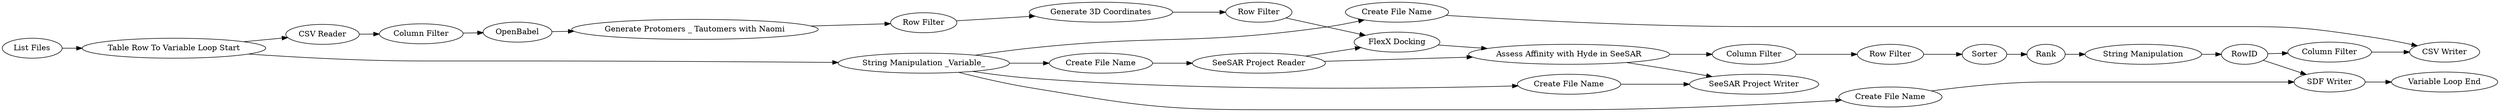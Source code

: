 digraph {
	"7401856631331786007_1351" [label="CSV Writer"]
	"7401856631331786007_1347" [label="String Manipulation"]
	"7401856631331786007_1330" [label="Create File Name"]
	"7401856631331786007_1374" [label=OpenBabel]
	"7401856631331786007_1376" [label="Row Filter"]
	"7401856631331786007_1375" [label="String Manipulation _Variable_"]
	"7401856631331786007_1377" [label=Rank]
	"7401856631331786007_1322" [label="Generate Protomers _ Tautomers with Naomi"]
	"7401856631331786007_1381" [label="Row Filter"]
	"7401856631331786007_1364" [label="Create File Name"]
	"7401856631331786007_1378" [label=Sorter]
	"7401856631331786007_1331" [label="Assess Affinity with Hyde in SeeSAR"]
	"7401856631331786007_1333" [label="SeeSAR Project Writer"]
	"7401856631331786007_1380" [label="Row Filter"]
	"7401856631331786007_1354" [label="Variable Loop End"]
	"7401856631331786007_1372" [label="List Files"]
	"7401856631331786007_1369" [label="Column Filter"]
	"7401856631331786007_1323" [label="FlexX Docking"]
	"7401856631331786007_1365" [label="SDF Writer"]
	"7401856631331786007_23" [label="Table Row To Variable Loop Start"]
	"7401856631331786007_1329" [label="SeeSAR Project Reader"]
	"7401856631331786007_1345" [label="Create File Name"]
	"7401856631331786007_1348" [label=RowID]
	"7401856631331786007_1349" [label="Column Filter"]
	"7401856631331786007_1366" [label="Create File Name"]
	"7401856631331786007_1373" [label="CSV Reader"]
	"7401856631331786007_1367" [label="Column Filter"]
	"7401856631331786007_1379" [label="Generate 3D Coordinates"]
	"7401856631331786007_1366" -> "7401856631331786007_1365"
	"7401856631331786007_1373" -> "7401856631331786007_1349"
	"7401856631331786007_1329" -> "7401856631331786007_1331"
	"7401856631331786007_23" -> "7401856631331786007_1375"
	"7401856631331786007_1375" -> "7401856631331786007_1364"
	"7401856631331786007_1378" -> "7401856631331786007_1377"
	"7401856631331786007_1329" -> "7401856631331786007_1323"
	"7401856631331786007_1376" -> "7401856631331786007_1378"
	"7401856631331786007_1375" -> "7401856631331786007_1366"
	"7401856631331786007_1330" -> "7401856631331786007_1329"
	"7401856631331786007_1349" -> "7401856631331786007_1374"
	"7401856631331786007_1364" -> "7401856631331786007_1351"
	"7401856631331786007_1369" -> "7401856631331786007_1351"
	"7401856631331786007_1375" -> "7401856631331786007_1345"
	"7401856631331786007_1379" -> "7401856631331786007_1380"
	"7401856631331786007_1322" -> "7401856631331786007_1381"
	"7401856631331786007_1377" -> "7401856631331786007_1347"
	"7401856631331786007_1348" -> "7401856631331786007_1365"
	"7401856631331786007_1331" -> "7401856631331786007_1333"
	"7401856631331786007_1374" -> "7401856631331786007_1322"
	"7401856631331786007_1380" -> "7401856631331786007_1323"
	"7401856631331786007_1345" -> "7401856631331786007_1333"
	"7401856631331786007_1331" -> "7401856631331786007_1367"
	"7401856631331786007_1375" -> "7401856631331786007_1330"
	"7401856631331786007_23" -> "7401856631331786007_1373"
	"7401856631331786007_1367" -> "7401856631331786007_1376"
	"7401856631331786007_1347" -> "7401856631331786007_1348"
	"7401856631331786007_1323" -> "7401856631331786007_1331"
	"7401856631331786007_1381" -> "7401856631331786007_1379"
	"7401856631331786007_1365" -> "7401856631331786007_1354"
	"7401856631331786007_1348" -> "7401856631331786007_1369"
	"7401856631331786007_1372" -> "7401856631331786007_23"
	rankdir=LR
}
